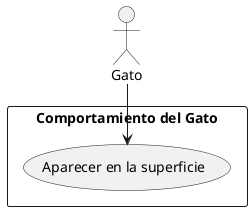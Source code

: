 @startuml
actor Gato

rectangle "Comportamiento del Gato" {
    usecase "Aparecer en la superficie"
}

Gato --> "Aparecer en la superficie"
@enduml